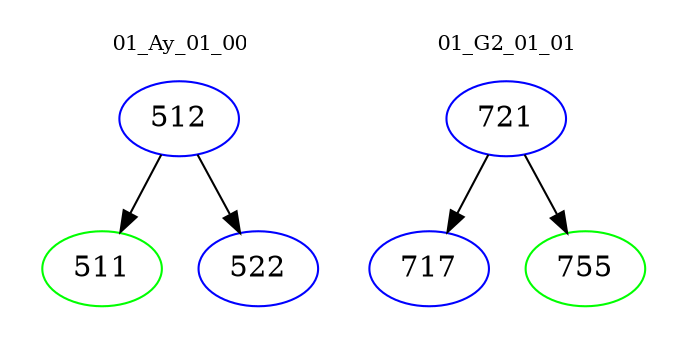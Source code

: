 digraph{
subgraph cluster_0 {
color = white
label = "01_Ay_01_00";
fontsize=10;
T0_512 [label="512", color="blue"]
T0_512 -> T0_511 [color="black"]
T0_511 [label="511", color="green"]
T0_512 -> T0_522 [color="black"]
T0_522 [label="522", color="blue"]
}
subgraph cluster_1 {
color = white
label = "01_G2_01_01";
fontsize=10;
T1_721 [label="721", color="blue"]
T1_721 -> T1_717 [color="black"]
T1_717 [label="717", color="blue"]
T1_721 -> T1_755 [color="black"]
T1_755 [label="755", color="green"]
}
}
